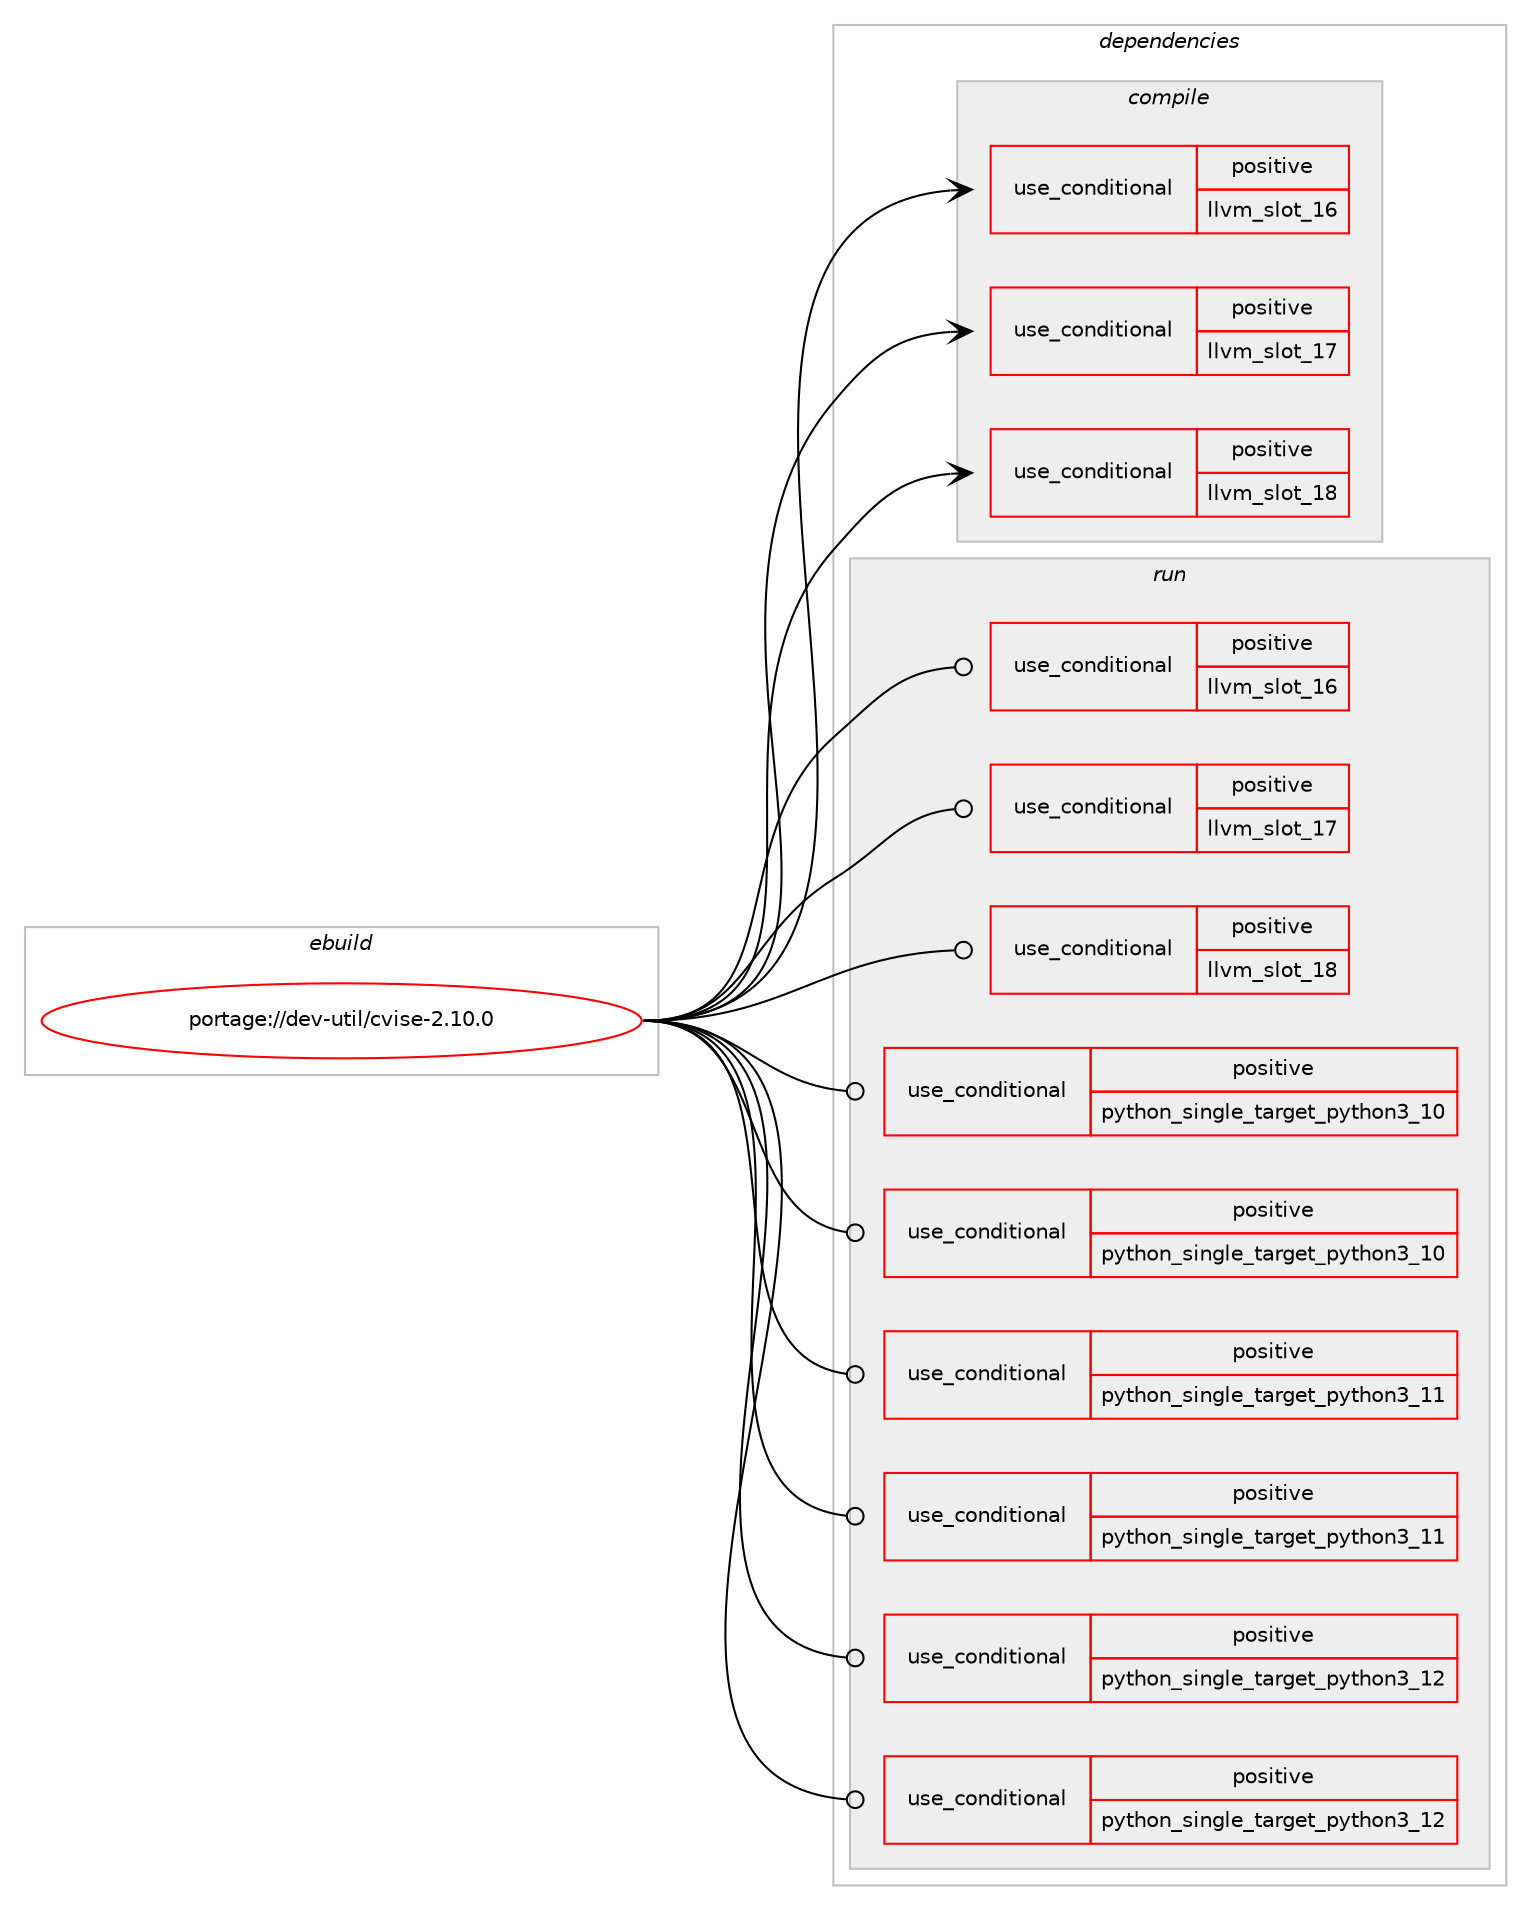 digraph prolog {

# *************
# Graph options
# *************

newrank=true;
concentrate=true;
compound=true;
graph [rankdir=LR,fontname=Helvetica,fontsize=10,ranksep=1.5];#, ranksep=2.5, nodesep=0.2];
edge  [arrowhead=vee];
node  [fontname=Helvetica,fontsize=10];

# **********
# The ebuild
# **********

subgraph cluster_leftcol {
color=gray;
rank=same;
label=<<i>ebuild</i>>;
id [label="portage://dev-util/cvise-2.10.0", color=red, width=4, href="../dev-util/cvise-2.10.0.svg"];
}

# ****************
# The dependencies
# ****************

subgraph cluster_midcol {
color=gray;
label=<<i>dependencies</i>>;
subgraph cluster_compile {
fillcolor="#eeeeee";
style=filled;
label=<<i>compile</i>>;
subgraph cond58797 {
dependency109470 [label=<<TABLE BORDER="0" CELLBORDER="1" CELLSPACING="0" CELLPADDING="4"><TR><TD ROWSPAN="3" CELLPADDING="10">use_conditional</TD></TR><TR><TD>positive</TD></TR><TR><TD>llvm_slot_16</TD></TR></TABLE>>, shape=none, color=red];
# *** BEGIN UNKNOWN DEPENDENCY TYPE (TODO) ***
# dependency109470 -> package_dependency(portage://dev-util/cvise-2.10.0,install,no,sys-devel,clang,none,[,,],[slot(16)],[])
# *** END UNKNOWN DEPENDENCY TYPE (TODO) ***

# *** BEGIN UNKNOWN DEPENDENCY TYPE (TODO) ***
# dependency109470 -> package_dependency(portage://dev-util/cvise-2.10.0,install,no,sys-devel,llvm,none,[,,],[slot(16)],[])
# *** END UNKNOWN DEPENDENCY TYPE (TODO) ***

}
id:e -> dependency109470:w [weight=20,style="solid",arrowhead="vee"];
subgraph cond58798 {
dependency109471 [label=<<TABLE BORDER="0" CELLBORDER="1" CELLSPACING="0" CELLPADDING="4"><TR><TD ROWSPAN="3" CELLPADDING="10">use_conditional</TD></TR><TR><TD>positive</TD></TR><TR><TD>llvm_slot_17</TD></TR></TABLE>>, shape=none, color=red];
# *** BEGIN UNKNOWN DEPENDENCY TYPE (TODO) ***
# dependency109471 -> package_dependency(portage://dev-util/cvise-2.10.0,install,no,sys-devel,clang,none,[,,],[slot(17)],[])
# *** END UNKNOWN DEPENDENCY TYPE (TODO) ***

# *** BEGIN UNKNOWN DEPENDENCY TYPE (TODO) ***
# dependency109471 -> package_dependency(portage://dev-util/cvise-2.10.0,install,no,sys-devel,llvm,none,[,,],[slot(17)],[])
# *** END UNKNOWN DEPENDENCY TYPE (TODO) ***

}
id:e -> dependency109471:w [weight=20,style="solid",arrowhead="vee"];
subgraph cond58799 {
dependency109472 [label=<<TABLE BORDER="0" CELLBORDER="1" CELLSPACING="0" CELLPADDING="4"><TR><TD ROWSPAN="3" CELLPADDING="10">use_conditional</TD></TR><TR><TD>positive</TD></TR><TR><TD>llvm_slot_18</TD></TR></TABLE>>, shape=none, color=red];
# *** BEGIN UNKNOWN DEPENDENCY TYPE (TODO) ***
# dependency109472 -> package_dependency(portage://dev-util/cvise-2.10.0,install,no,sys-devel,clang,none,[,,],[slot(18)],[])
# *** END UNKNOWN DEPENDENCY TYPE (TODO) ***

# *** BEGIN UNKNOWN DEPENDENCY TYPE (TODO) ***
# dependency109472 -> package_dependency(portage://dev-util/cvise-2.10.0,install,no,sys-devel,llvm,none,[,,],[slot(18)],[])
# *** END UNKNOWN DEPENDENCY TYPE (TODO) ***

}
id:e -> dependency109472:w [weight=20,style="solid",arrowhead="vee"];
}
subgraph cluster_compileandrun {
fillcolor="#eeeeee";
style=filled;
label=<<i>compile and run</i>>;
}
subgraph cluster_run {
fillcolor="#eeeeee";
style=filled;
label=<<i>run</i>>;
subgraph cond58800 {
dependency109473 [label=<<TABLE BORDER="0" CELLBORDER="1" CELLSPACING="0" CELLPADDING="4"><TR><TD ROWSPAN="3" CELLPADDING="10">use_conditional</TD></TR><TR><TD>positive</TD></TR><TR><TD>llvm_slot_16</TD></TR></TABLE>>, shape=none, color=red];
# *** BEGIN UNKNOWN DEPENDENCY TYPE (TODO) ***
# dependency109473 -> package_dependency(portage://dev-util/cvise-2.10.0,run,no,sys-devel,clang,none,[,,],[slot(16)],[])
# *** END UNKNOWN DEPENDENCY TYPE (TODO) ***

# *** BEGIN UNKNOWN DEPENDENCY TYPE (TODO) ***
# dependency109473 -> package_dependency(portage://dev-util/cvise-2.10.0,run,no,sys-devel,llvm,none,[,,],[slot(16)],[])
# *** END UNKNOWN DEPENDENCY TYPE (TODO) ***

}
id:e -> dependency109473:w [weight=20,style="solid",arrowhead="odot"];
subgraph cond58801 {
dependency109474 [label=<<TABLE BORDER="0" CELLBORDER="1" CELLSPACING="0" CELLPADDING="4"><TR><TD ROWSPAN="3" CELLPADDING="10">use_conditional</TD></TR><TR><TD>positive</TD></TR><TR><TD>llvm_slot_17</TD></TR></TABLE>>, shape=none, color=red];
# *** BEGIN UNKNOWN DEPENDENCY TYPE (TODO) ***
# dependency109474 -> package_dependency(portage://dev-util/cvise-2.10.0,run,no,sys-devel,clang,none,[,,],[slot(17)],[])
# *** END UNKNOWN DEPENDENCY TYPE (TODO) ***

# *** BEGIN UNKNOWN DEPENDENCY TYPE (TODO) ***
# dependency109474 -> package_dependency(portage://dev-util/cvise-2.10.0,run,no,sys-devel,llvm,none,[,,],[slot(17)],[])
# *** END UNKNOWN DEPENDENCY TYPE (TODO) ***

}
id:e -> dependency109474:w [weight=20,style="solid",arrowhead="odot"];
subgraph cond58802 {
dependency109475 [label=<<TABLE BORDER="0" CELLBORDER="1" CELLSPACING="0" CELLPADDING="4"><TR><TD ROWSPAN="3" CELLPADDING="10">use_conditional</TD></TR><TR><TD>positive</TD></TR><TR><TD>llvm_slot_18</TD></TR></TABLE>>, shape=none, color=red];
# *** BEGIN UNKNOWN DEPENDENCY TYPE (TODO) ***
# dependency109475 -> package_dependency(portage://dev-util/cvise-2.10.0,run,no,sys-devel,clang,none,[,,],[slot(18)],[])
# *** END UNKNOWN DEPENDENCY TYPE (TODO) ***

# *** BEGIN UNKNOWN DEPENDENCY TYPE (TODO) ***
# dependency109475 -> package_dependency(portage://dev-util/cvise-2.10.0,run,no,sys-devel,llvm,none,[,,],[slot(18)],[])
# *** END UNKNOWN DEPENDENCY TYPE (TODO) ***

}
id:e -> dependency109475:w [weight=20,style="solid",arrowhead="odot"];
subgraph cond58803 {
dependency109476 [label=<<TABLE BORDER="0" CELLBORDER="1" CELLSPACING="0" CELLPADDING="4"><TR><TD ROWSPAN="3" CELLPADDING="10">use_conditional</TD></TR><TR><TD>positive</TD></TR><TR><TD>python_single_target_python3_10</TD></TR></TABLE>>, shape=none, color=red];
# *** BEGIN UNKNOWN DEPENDENCY TYPE (TODO) ***
# dependency109476 -> package_dependency(portage://dev-util/cvise-2.10.0,run,no,dev-lang,python,none,[,,],[slot(3.10)],[])
# *** END UNKNOWN DEPENDENCY TYPE (TODO) ***

}
id:e -> dependency109476:w [weight=20,style="solid",arrowhead="odot"];
subgraph cond58804 {
dependency109477 [label=<<TABLE BORDER="0" CELLBORDER="1" CELLSPACING="0" CELLPADDING="4"><TR><TD ROWSPAN="3" CELLPADDING="10">use_conditional</TD></TR><TR><TD>positive</TD></TR><TR><TD>python_single_target_python3_10</TD></TR></TABLE>>, shape=none, color=red];
# *** BEGIN UNKNOWN DEPENDENCY TYPE (TODO) ***
# dependency109477 -> package_dependency(portage://dev-util/cvise-2.10.0,run,no,dev-python,chardet,none,[,,],[],[use(enable(python_targets_python3_10),negative)])
# *** END UNKNOWN DEPENDENCY TYPE (TODO) ***

# *** BEGIN UNKNOWN DEPENDENCY TYPE (TODO) ***
# dependency109477 -> package_dependency(portage://dev-util/cvise-2.10.0,run,no,dev-python,pebble,none,[,,],[],[use(enable(python_targets_python3_10),negative)])
# *** END UNKNOWN DEPENDENCY TYPE (TODO) ***

# *** BEGIN UNKNOWN DEPENDENCY TYPE (TODO) ***
# dependency109477 -> package_dependency(portage://dev-util/cvise-2.10.0,run,no,dev-python,psutil,none,[,,],[],[use(enable(python_targets_python3_10),negative)])
# *** END UNKNOWN DEPENDENCY TYPE (TODO) ***

}
id:e -> dependency109477:w [weight=20,style="solid",arrowhead="odot"];
subgraph cond58805 {
dependency109478 [label=<<TABLE BORDER="0" CELLBORDER="1" CELLSPACING="0" CELLPADDING="4"><TR><TD ROWSPAN="3" CELLPADDING="10">use_conditional</TD></TR><TR><TD>positive</TD></TR><TR><TD>python_single_target_python3_11</TD></TR></TABLE>>, shape=none, color=red];
# *** BEGIN UNKNOWN DEPENDENCY TYPE (TODO) ***
# dependency109478 -> package_dependency(portage://dev-util/cvise-2.10.0,run,no,dev-lang,python,none,[,,],[slot(3.11)],[])
# *** END UNKNOWN DEPENDENCY TYPE (TODO) ***

}
id:e -> dependency109478:w [weight=20,style="solid",arrowhead="odot"];
subgraph cond58806 {
dependency109479 [label=<<TABLE BORDER="0" CELLBORDER="1" CELLSPACING="0" CELLPADDING="4"><TR><TD ROWSPAN="3" CELLPADDING="10">use_conditional</TD></TR><TR><TD>positive</TD></TR><TR><TD>python_single_target_python3_11</TD></TR></TABLE>>, shape=none, color=red];
# *** BEGIN UNKNOWN DEPENDENCY TYPE (TODO) ***
# dependency109479 -> package_dependency(portage://dev-util/cvise-2.10.0,run,no,dev-python,chardet,none,[,,],[],[use(enable(python_targets_python3_11),negative)])
# *** END UNKNOWN DEPENDENCY TYPE (TODO) ***

# *** BEGIN UNKNOWN DEPENDENCY TYPE (TODO) ***
# dependency109479 -> package_dependency(portage://dev-util/cvise-2.10.0,run,no,dev-python,pebble,none,[,,],[],[use(enable(python_targets_python3_11),negative)])
# *** END UNKNOWN DEPENDENCY TYPE (TODO) ***

# *** BEGIN UNKNOWN DEPENDENCY TYPE (TODO) ***
# dependency109479 -> package_dependency(portage://dev-util/cvise-2.10.0,run,no,dev-python,psutil,none,[,,],[],[use(enable(python_targets_python3_11),negative)])
# *** END UNKNOWN DEPENDENCY TYPE (TODO) ***

}
id:e -> dependency109479:w [weight=20,style="solid",arrowhead="odot"];
subgraph cond58807 {
dependency109480 [label=<<TABLE BORDER="0" CELLBORDER="1" CELLSPACING="0" CELLPADDING="4"><TR><TD ROWSPAN="3" CELLPADDING="10">use_conditional</TD></TR><TR><TD>positive</TD></TR><TR><TD>python_single_target_python3_12</TD></TR></TABLE>>, shape=none, color=red];
# *** BEGIN UNKNOWN DEPENDENCY TYPE (TODO) ***
# dependency109480 -> package_dependency(portage://dev-util/cvise-2.10.0,run,no,dev-lang,python,none,[,,],[slot(3.12)],[])
# *** END UNKNOWN DEPENDENCY TYPE (TODO) ***

}
id:e -> dependency109480:w [weight=20,style="solid",arrowhead="odot"];
subgraph cond58808 {
dependency109481 [label=<<TABLE BORDER="0" CELLBORDER="1" CELLSPACING="0" CELLPADDING="4"><TR><TD ROWSPAN="3" CELLPADDING="10">use_conditional</TD></TR><TR><TD>positive</TD></TR><TR><TD>python_single_target_python3_12</TD></TR></TABLE>>, shape=none, color=red];
# *** BEGIN UNKNOWN DEPENDENCY TYPE (TODO) ***
# dependency109481 -> package_dependency(portage://dev-util/cvise-2.10.0,run,no,dev-python,chardet,none,[,,],[],[use(enable(python_targets_python3_12),negative)])
# *** END UNKNOWN DEPENDENCY TYPE (TODO) ***

# *** BEGIN UNKNOWN DEPENDENCY TYPE (TODO) ***
# dependency109481 -> package_dependency(portage://dev-util/cvise-2.10.0,run,no,dev-python,pebble,none,[,,],[],[use(enable(python_targets_python3_12),negative)])
# *** END UNKNOWN DEPENDENCY TYPE (TODO) ***

# *** BEGIN UNKNOWN DEPENDENCY TYPE (TODO) ***
# dependency109481 -> package_dependency(portage://dev-util/cvise-2.10.0,run,no,dev-python,psutil,none,[,,],[],[use(enable(python_targets_python3_12),negative)])
# *** END UNKNOWN DEPENDENCY TYPE (TODO) ***

}
id:e -> dependency109481:w [weight=20,style="solid",arrowhead="odot"];
# *** BEGIN UNKNOWN DEPENDENCY TYPE (TODO) ***
# id -> package_dependency(portage://dev-util/cvise-2.10.0,run,no,app-alternatives,lex,none,[,,],[],[])
# *** END UNKNOWN DEPENDENCY TYPE (TODO) ***

# *** BEGIN UNKNOWN DEPENDENCY TYPE (TODO) ***
# id -> package_dependency(portage://dev-util/cvise-2.10.0,run,no,dev-util,unifdef,none,[,,],[],[])
# *** END UNKNOWN DEPENDENCY TYPE (TODO) ***

}
}

# **************
# The candidates
# **************

subgraph cluster_choices {
rank=same;
color=gray;
label=<<i>candidates</i>>;

}

}
